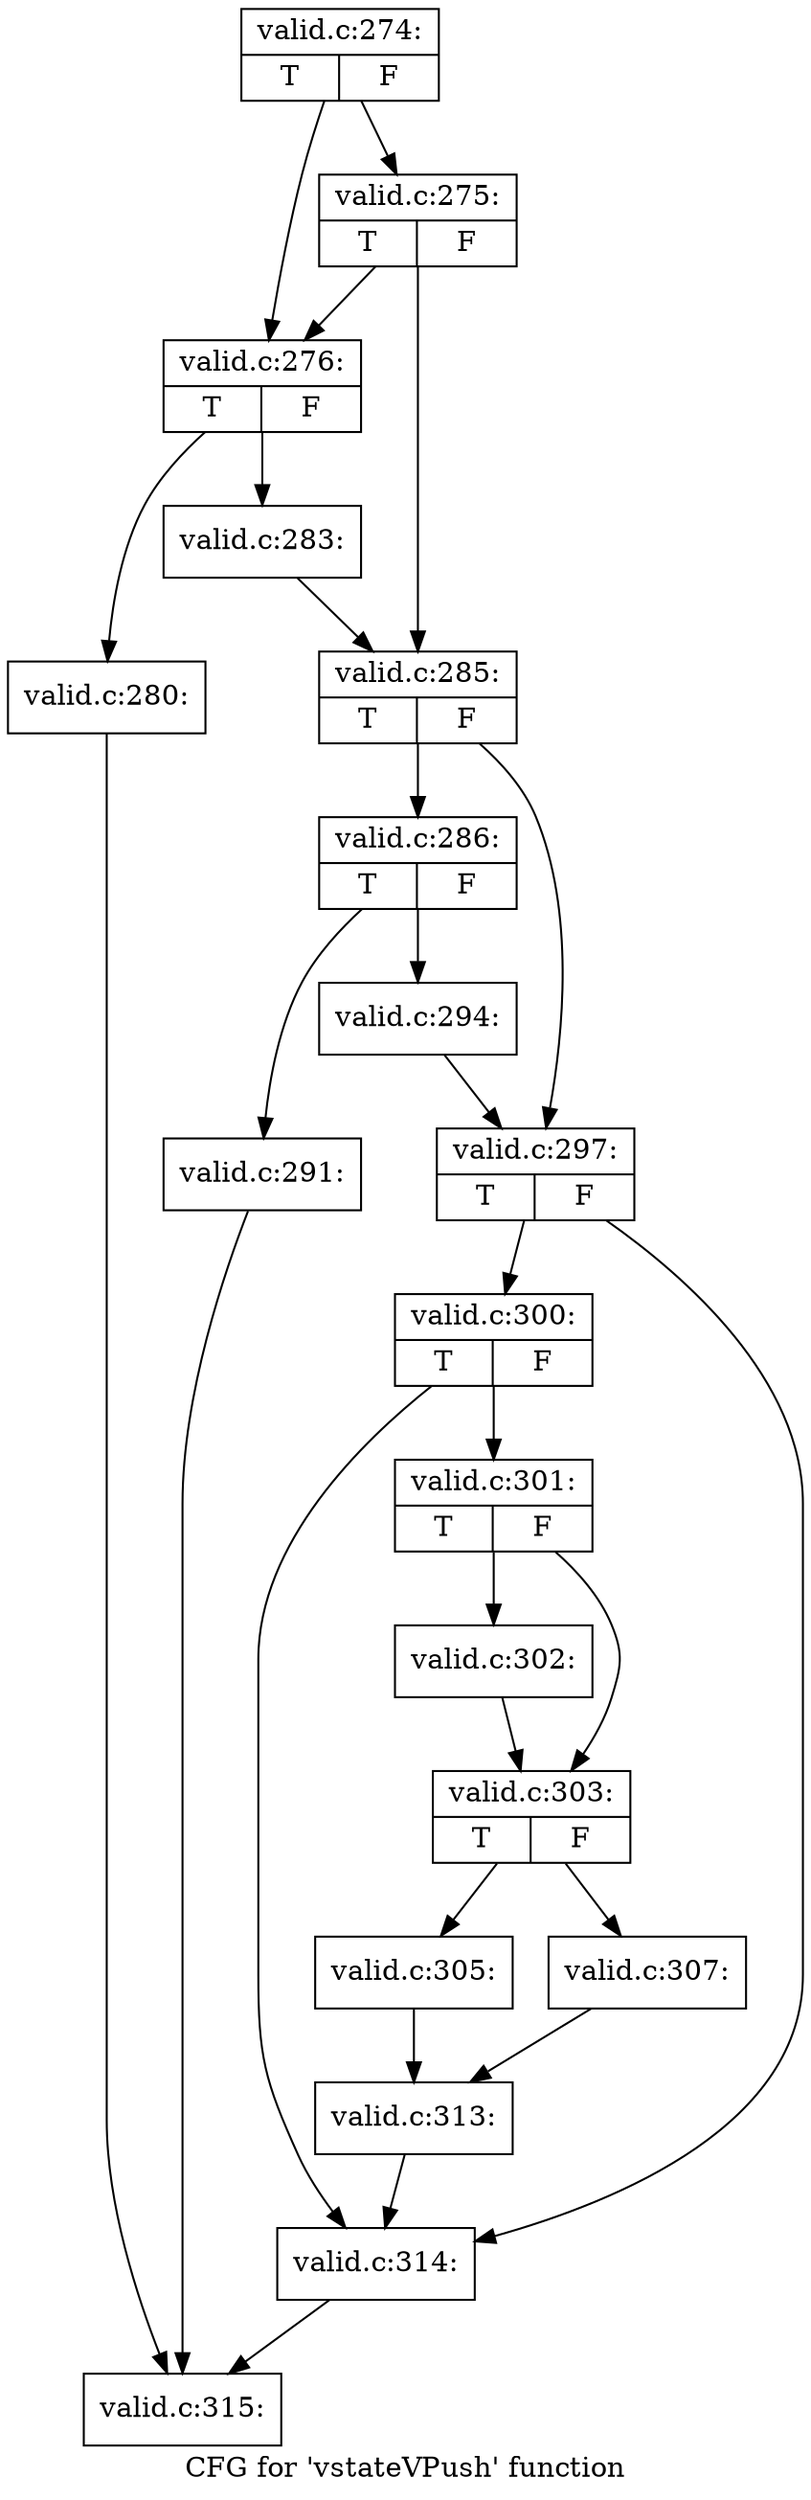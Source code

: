 digraph "CFG for 'vstateVPush' function" {
	label="CFG for 'vstateVPush' function";

	Node0x5335e20 [shape=record,label="{valid.c:274:|{<s0>T|<s1>F}}"];
	Node0x5335e20 -> Node0x5336bf0;
	Node0x5335e20 -> Node0x5336c90;
	Node0x5336c90 [shape=record,label="{valid.c:275:|{<s0>T|<s1>F}}"];
	Node0x5336c90 -> Node0x5336bf0;
	Node0x5336c90 -> Node0x5336c40;
	Node0x5336bf0 [shape=record,label="{valid.c:276:|{<s0>T|<s1>F}}"];
	Node0x5336bf0 -> Node0x5337d80;
	Node0x5336bf0 -> Node0x5337dd0;
	Node0x5337d80 [shape=record,label="{valid.c:280:}"];
	Node0x5337d80 -> Node0x532e070;
	Node0x5337dd0 [shape=record,label="{valid.c:283:}"];
	Node0x5337dd0 -> Node0x5336c40;
	Node0x5336c40 [shape=record,label="{valid.c:285:|{<s0>T|<s1>F}}"];
	Node0x5336c40 -> Node0x5338740;
	Node0x5336c40 -> Node0x5338790;
	Node0x5338740 [shape=record,label="{valid.c:286:|{<s0>T|<s1>F}}"];
	Node0x5338740 -> Node0x5339a60;
	Node0x5338740 -> Node0x5339ab0;
	Node0x5339a60 [shape=record,label="{valid.c:291:}"];
	Node0x5339a60 -> Node0x532e070;
	Node0x5339ab0 [shape=record,label="{valid.c:294:}"];
	Node0x5339ab0 -> Node0x5338790;
	Node0x5338790 [shape=record,label="{valid.c:297:|{<s0>T|<s1>F}}"];
	Node0x5338790 -> Node0x533be70;
	Node0x5338790 -> Node0x533be20;
	Node0x533be70 [shape=record,label="{valid.c:300:|{<s0>T|<s1>F}}"];
	Node0x533be70 -> Node0x533bdd0;
	Node0x533be70 -> Node0x533be20;
	Node0x533bdd0 [shape=record,label="{valid.c:301:|{<s0>T|<s1>F}}"];
	Node0x533bdd0 -> Node0x533c590;
	Node0x533bdd0 -> Node0x533c5e0;
	Node0x533c590 [shape=record,label="{valid.c:302:}"];
	Node0x533c590 -> Node0x533c5e0;
	Node0x533c5e0 [shape=record,label="{valid.c:303:|{<s0>T|<s1>F}}"];
	Node0x533c5e0 -> Node0x533cc20;
	Node0x533c5e0 -> Node0x533ccc0;
	Node0x533cc20 [shape=record,label="{valid.c:305:}"];
	Node0x533cc20 -> Node0x533cc70;
	Node0x533ccc0 [shape=record,label="{valid.c:307:}"];
	Node0x533ccc0 -> Node0x533cc70;
	Node0x533cc70 [shape=record,label="{valid.c:313:}"];
	Node0x533cc70 -> Node0x533be20;
	Node0x533be20 [shape=record,label="{valid.c:314:}"];
	Node0x533be20 -> Node0x532e070;
	Node0x532e070 [shape=record,label="{valid.c:315:}"];
}

